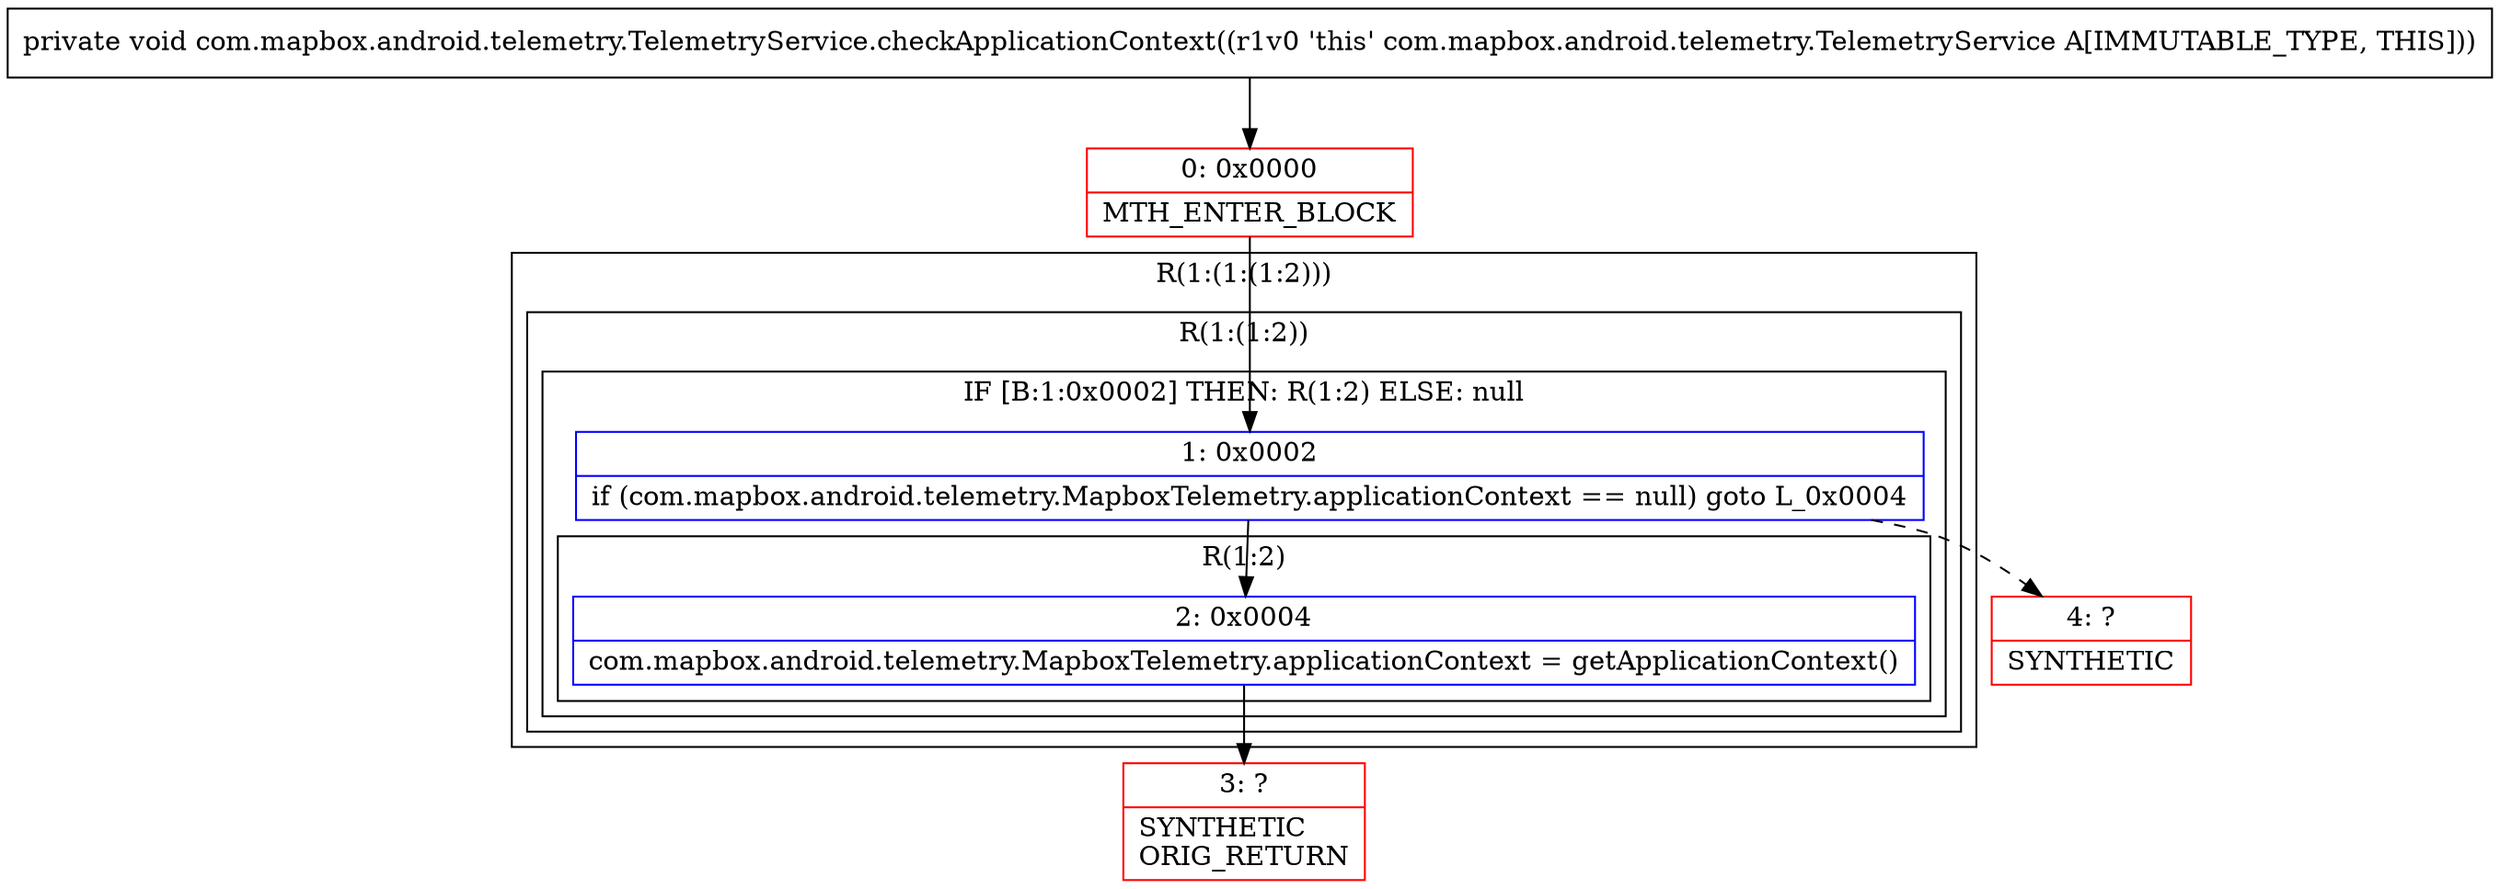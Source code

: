 digraph "CFG forcom.mapbox.android.telemetry.TelemetryService.checkApplicationContext()V" {
subgraph cluster_Region_366560511 {
label = "R(1:(1:(1:2)))";
node [shape=record,color=blue];
subgraph cluster_Region_1647604826 {
label = "R(1:(1:2))";
node [shape=record,color=blue];
subgraph cluster_IfRegion_1397739617 {
label = "IF [B:1:0x0002] THEN: R(1:2) ELSE: null";
node [shape=record,color=blue];
Node_1 [shape=record,label="{1\:\ 0x0002|if (com.mapbox.android.telemetry.MapboxTelemetry.applicationContext == null) goto L_0x0004\l}"];
subgraph cluster_Region_1066815617 {
label = "R(1:2)";
node [shape=record,color=blue];
Node_2 [shape=record,label="{2\:\ 0x0004|com.mapbox.android.telemetry.MapboxTelemetry.applicationContext = getApplicationContext()\l}"];
}
}
}
}
Node_0 [shape=record,color=red,label="{0\:\ 0x0000|MTH_ENTER_BLOCK\l}"];
Node_3 [shape=record,color=red,label="{3\:\ ?|SYNTHETIC\lORIG_RETURN\l}"];
Node_4 [shape=record,color=red,label="{4\:\ ?|SYNTHETIC\l}"];
MethodNode[shape=record,label="{private void com.mapbox.android.telemetry.TelemetryService.checkApplicationContext((r1v0 'this' com.mapbox.android.telemetry.TelemetryService A[IMMUTABLE_TYPE, THIS])) }"];
MethodNode -> Node_0;
Node_1 -> Node_2;
Node_1 -> Node_4[style=dashed];
Node_2 -> Node_3;
Node_0 -> Node_1;
}

